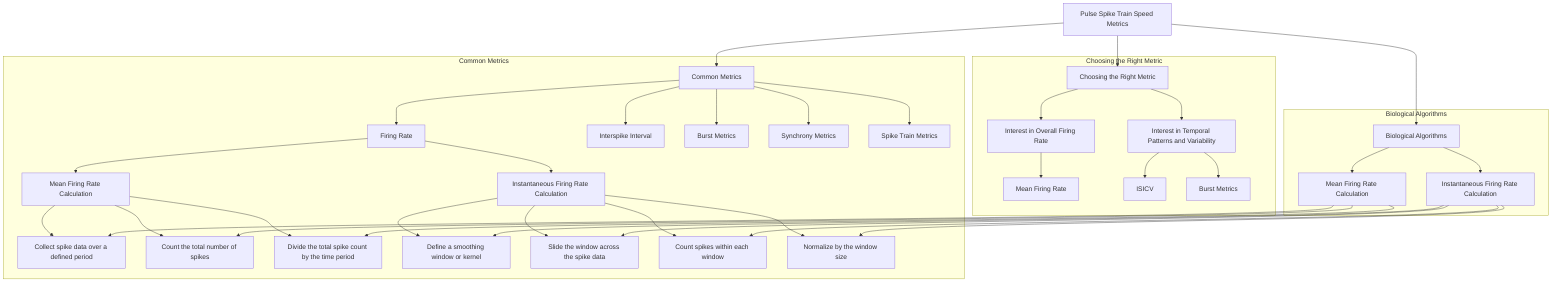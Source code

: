 graph TD
    A[Pulse Spike Train Speed Metrics]
    
    A --> B[Common Metrics]
    A --> C[Choosing the Right Metric]
    A --> D[Biological Algorithms]

    subgraph Common Metrics
        B --> B1[Firing Rate]
        B1 --> B1A[Mean Firing Rate Calculation]
        B1 --> B1B[Instantaneous Firing Rate Calculation]

        B --> B2[Interspike Interval]
        B --> B3[Burst Metrics]
        B --> B4[Synchrony Metrics]
        B --> B5[Spike Train Metrics]

        B1A --> Step1A[Collect spike data over a defined period]
        B1A --> Step1B[Count the total number of spikes]
        B1A --> Step1C[Divide the total spike count by the time period]

        B1B --> Step2A[Define a smoothing window or kernel]
        B1B --> Step2B[Slide the window across the spike data]
        B1B --> Step2C[Count spikes within each window]
        B1B --> Step2D[Normalize by the window size]
    end

    subgraph Choosing the Right Metric
        C --> C1[Interest in Overall Firing Rate]
        C1 --> C1A[Mean Firing Rate]

        C --> C2[Interest in Temporal Patterns and Variability]
        C2 --> C2A[ISICV]
        C2 --> C2B[Burst Metrics]
    end

    subgraph Biological Algorithms
        D --> D1[Mean Firing Rate Calculation]
        D1 --> Step1A
        D1 --> Step1B
        D1 --> Step1C

        D --> D2[Instantaneous Firing Rate Calculation]
        D2 --> Step2A
        D2 --> Step2B
        D2 --> Step2C
        D2 --> Step2D
    end